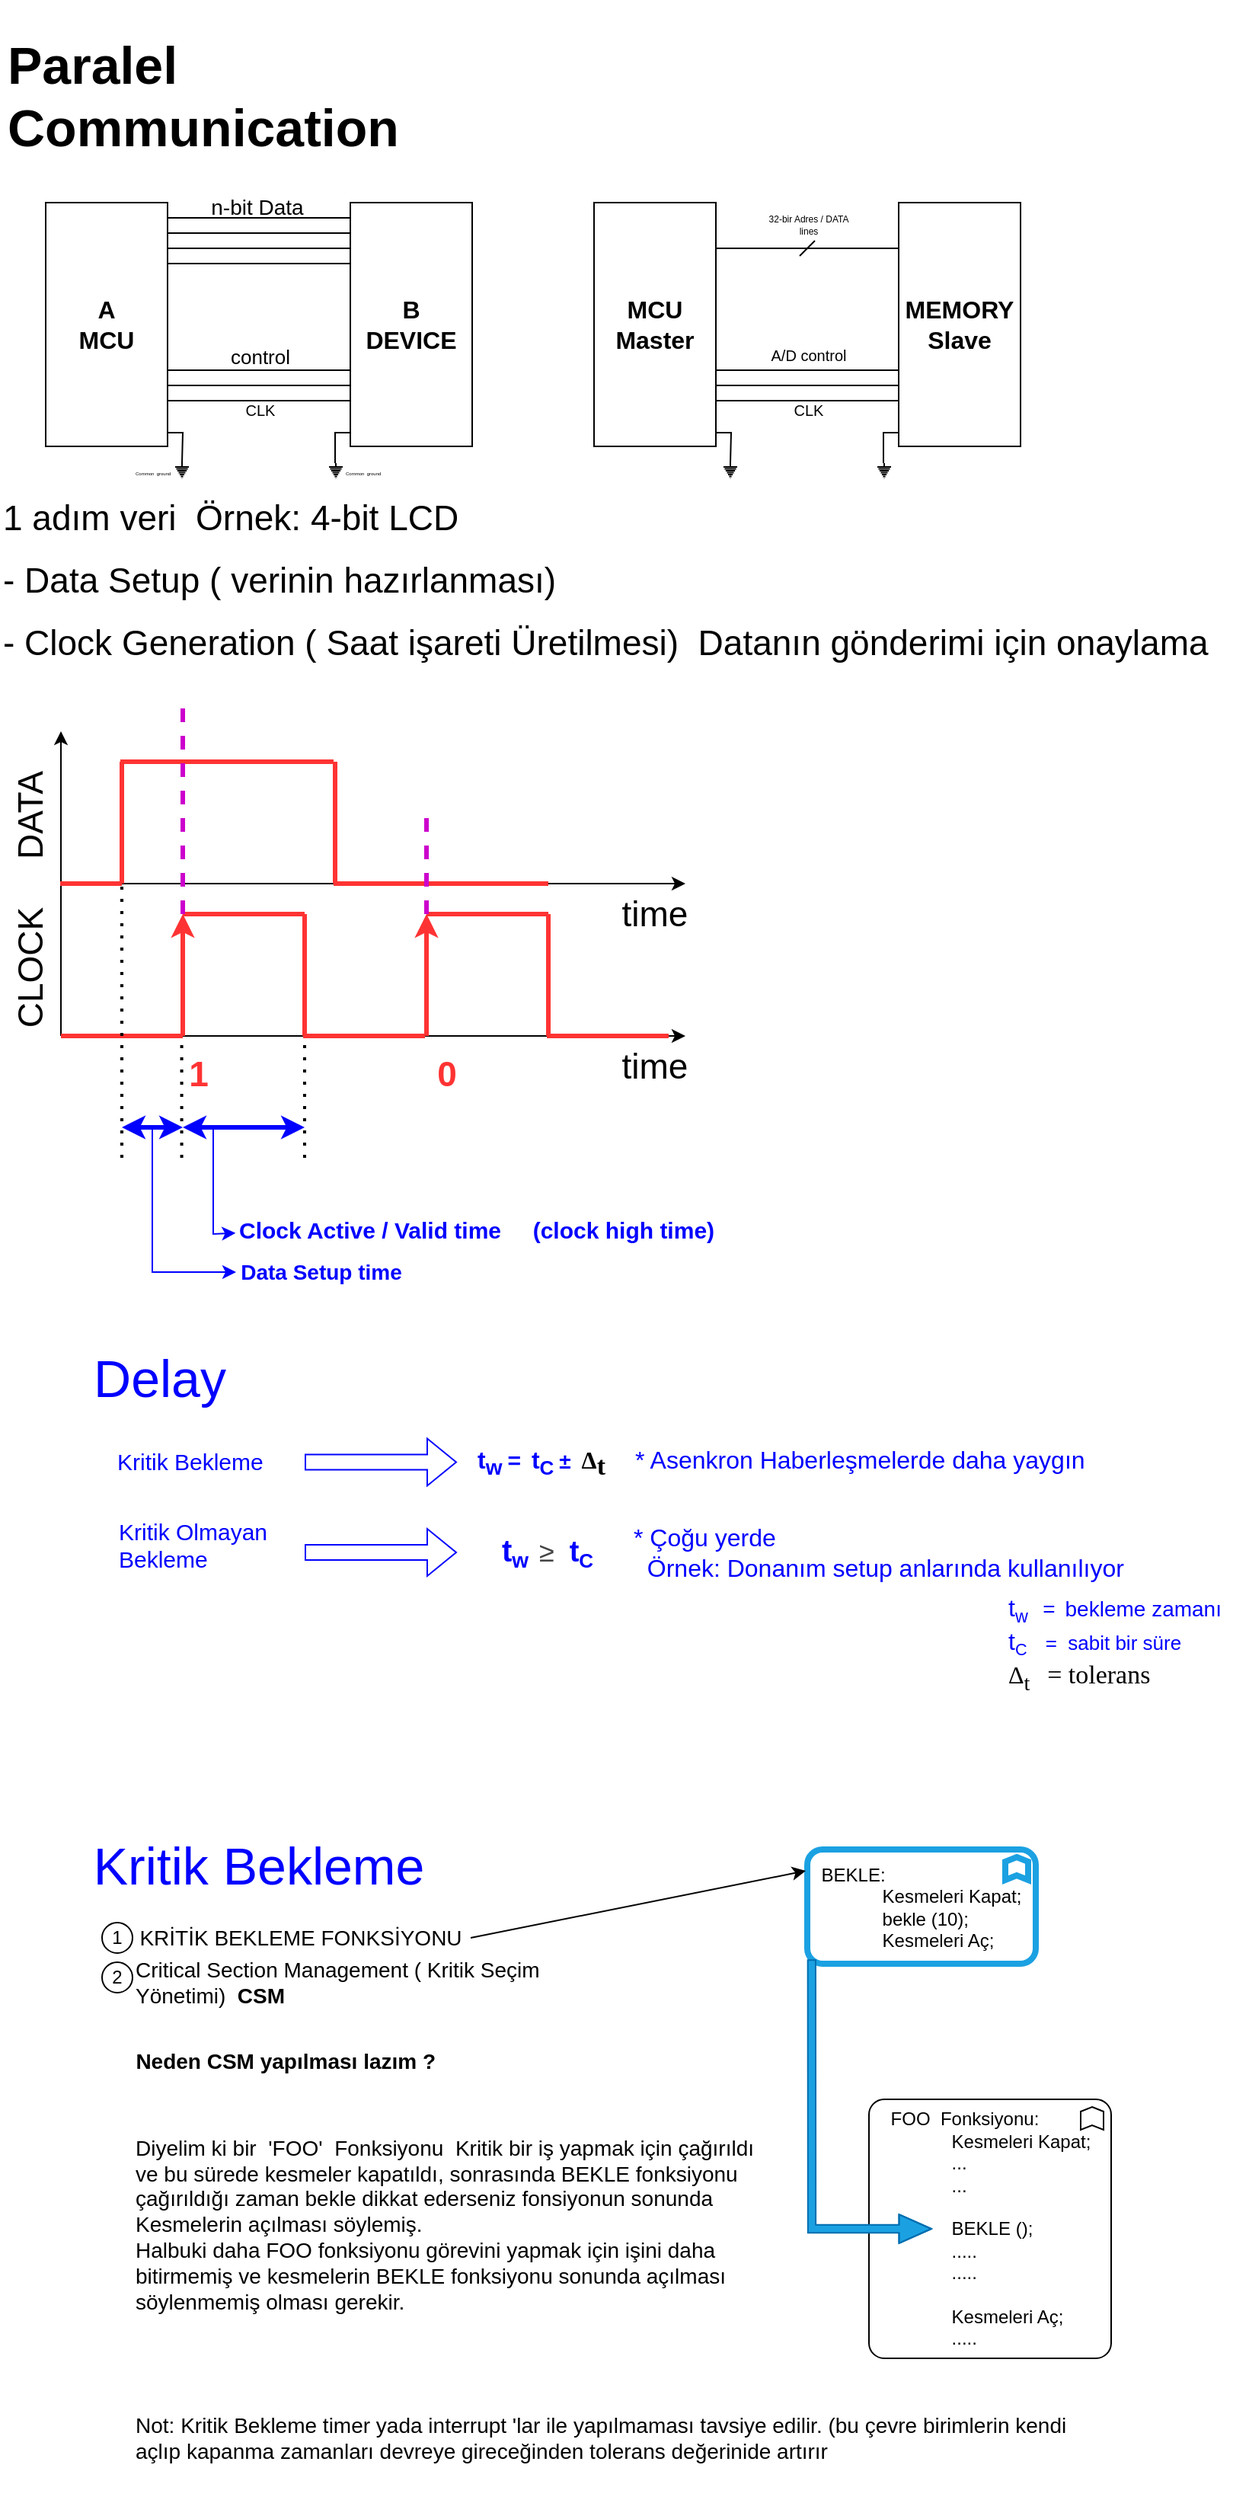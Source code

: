 <mxfile version="17.4.2" type="device"><diagram id="LT4EwdBIzgkGZYj-YRSn" name="Sayfa -1"><mxGraphModel dx="826" dy="1045" grid="1" gridSize="10" guides="1" tooltips="1" connect="1" arrows="1" fold="1" page="1" pageScale="1" pageWidth="827" pageHeight="1169" math="0" shadow="0"><root><mxCell id="0"/><mxCell id="1" parent="0"/><mxCell id="Ebd1u7NMnTkstaQlK5ul-2" value="&lt;b&gt;&lt;font style=&quot;font-size: 16px&quot;&gt;A&lt;br&gt;MCU&lt;br&gt;&lt;/font&gt;&lt;/b&gt;" style="rounded=0;whiteSpace=wrap;html=1;" parent="1" vertex="1"><mxGeometry x="30" y="133" width="80" height="160" as="geometry"/></mxCell><mxCell id="Ebd1u7NMnTkstaQlK5ul-3" value="&lt;b&gt;&lt;font style=&quot;font-size: 16px&quot;&gt;B&lt;br&gt;DEVICE&lt;br&gt;&lt;/font&gt;&lt;/b&gt;" style="rounded=0;whiteSpace=wrap;html=1;" parent="1" vertex="1"><mxGeometry x="230" y="133" width="80" height="160" as="geometry"/></mxCell><mxCell id="Ebd1u7NMnTkstaQlK5ul-6" value="" style="endArrow=none;html=1;rounded=0;fontSize=16;entryX=0;entryY=0.25;entryDx=0;entryDy=0;exitX=1;exitY=0.25;exitDx=0;exitDy=0;" parent="1" source="Ebd1u7NMnTkstaQlK5ul-2" target="Ebd1u7NMnTkstaQlK5ul-3" edge="1"><mxGeometry width="50" height="50" relative="1" as="geometry"><mxPoint x="110" y="173" as="sourcePoint"/><mxPoint x="170" y="173" as="targetPoint"/><Array as="points"><mxPoint x="140" y="173"/></Array></mxGeometry></mxCell><mxCell id="Ebd1u7NMnTkstaQlK5ul-7" value="" style="endArrow=none;html=1;rounded=0;fontSize=16;entryX=0;entryY=0.25;entryDx=0;entryDy=0;exitX=1;exitY=0.25;exitDx=0;exitDy=0;" parent="1" edge="1"><mxGeometry width="50" height="50" relative="1" as="geometry"><mxPoint x="110" y="163" as="sourcePoint"/><mxPoint x="230" y="163" as="targetPoint"/><Array as="points"><mxPoint x="140" y="163"/></Array></mxGeometry></mxCell><mxCell id="Ebd1u7NMnTkstaQlK5ul-8" value="" style="endArrow=none;html=1;rounded=0;fontSize=16;entryX=0;entryY=0.25;entryDx=0;entryDy=0;exitX=1;exitY=0.25;exitDx=0;exitDy=0;" parent="1" edge="1"><mxGeometry width="50" height="50" relative="1" as="geometry"><mxPoint x="110" y="153" as="sourcePoint"/><mxPoint x="230" y="153" as="targetPoint"/><Array as="points"><mxPoint x="140" y="153"/></Array></mxGeometry></mxCell><mxCell id="Ebd1u7NMnTkstaQlK5ul-9" value="" style="endArrow=none;html=1;rounded=0;fontSize=16;entryX=0;entryY=0.25;entryDx=0;entryDy=0;exitX=1;exitY=0.25;exitDx=0;exitDy=0;" parent="1" edge="1"><mxGeometry width="50" height="50" relative="1" as="geometry"><mxPoint x="110" y="253" as="sourcePoint"/><mxPoint x="230" y="253" as="targetPoint"/><Array as="points"><mxPoint x="140" y="253"/></Array></mxGeometry></mxCell><mxCell id="Ebd1u7NMnTkstaQlK5ul-10" value="" style="endArrow=none;html=1;rounded=0;fontSize=16;entryX=0;entryY=0.25;entryDx=0;entryDy=0;exitX=1;exitY=0.25;exitDx=0;exitDy=0;" parent="1" edge="1"><mxGeometry width="50" height="50" relative="1" as="geometry"><mxPoint x="110" y="263" as="sourcePoint"/><mxPoint x="230" y="263" as="targetPoint"/><Array as="points"><mxPoint x="140" y="263"/></Array></mxGeometry></mxCell><mxCell id="Ebd1u7NMnTkstaQlK5ul-11" value="" style="endArrow=none;html=1;rounded=0;fontSize=16;entryX=0;entryY=0.25;entryDx=0;entryDy=0;exitX=1;exitY=0.25;exitDx=0;exitDy=0;" parent="1" edge="1"><mxGeometry width="50" height="50" relative="1" as="geometry"><mxPoint x="110" y="243" as="sourcePoint"/><mxPoint x="230" y="243" as="targetPoint"/><Array as="points"><mxPoint x="140" y="243"/></Array></mxGeometry></mxCell><mxCell id="Ebd1u7NMnTkstaQlK5ul-12" value="" style="endArrow=none;html=1;rounded=0;fontSize=16;entryX=0;entryY=0.25;entryDx=0;entryDy=0;exitX=1;exitY=0.25;exitDx=0;exitDy=0;" parent="1" edge="1"><mxGeometry width="50" height="50" relative="1" as="geometry"><mxPoint x="110" y="143" as="sourcePoint"/><mxPoint x="230" y="143" as="targetPoint"/><Array as="points"><mxPoint x="140" y="143"/></Array></mxGeometry></mxCell><mxCell id="Ebd1u7NMnTkstaQlK5ul-13" value="&lt;font style=&quot;font-size: 14px&quot;&gt;n-bit Data&lt;/font&gt;" style="text;html=1;strokeColor=none;fillColor=none;align=center;verticalAlign=middle;whiteSpace=wrap;rounded=0;fontSize=16;" parent="1" vertex="1"><mxGeometry x="124" y="120" width="90" height="30" as="geometry"/></mxCell><mxCell id="Ebd1u7NMnTkstaQlK5ul-14" value="&lt;font style=&quot;font-size: 13px&quot;&gt;control&lt;/font&gt;" style="text;html=1;strokeColor=none;fillColor=none;align=center;verticalAlign=middle;whiteSpace=wrap;rounded=0;fontSize=16;" parent="1" vertex="1"><mxGeometry x="126" y="218" width="90" height="30" as="geometry"/></mxCell><mxCell id="Ebd1u7NMnTkstaQlK5ul-17" value="" style="pointerEvents=1;verticalLabelPosition=bottom;shadow=0;dashed=0;align=center;html=1;verticalAlign=top;shape=mxgraph.electrical.signal_sources.protective_earth;fontSize=14;" parent="1" vertex="1"><mxGeometry x="115" y="304" width="9" height="10" as="geometry"/></mxCell><mxCell id="Ebd1u7NMnTkstaQlK5ul-21" value="" style="endArrow=none;html=1;rounded=0;fontSize=14;exitX=0.5;exitY=0;exitDx=0;exitDy=0;exitPerimeter=0;" parent="1" source="Ebd1u7NMnTkstaQlK5ul-17" edge="1"><mxGeometry width="50" height="50" relative="1" as="geometry"><mxPoint x="120" y="304" as="sourcePoint"/><mxPoint x="110" y="284" as="targetPoint"/><Array as="points"><mxPoint x="120" y="304"/><mxPoint x="120" y="284"/></Array></mxGeometry></mxCell><mxCell id="Ebd1u7NMnTkstaQlK5ul-23" value="" style="endArrow=none;html=1;rounded=0;fontSize=14;entryX=0;entryY=0.944;entryDx=0;entryDy=0;entryPerimeter=0;" parent="1" target="Ebd1u7NMnTkstaQlK5ul-3" edge="1"><mxGeometry width="50" height="50" relative="1" as="geometry"><mxPoint x="220" y="304" as="sourcePoint"/><mxPoint x="230" y="214" as="targetPoint"/><Array as="points"><mxPoint x="220" y="304"/><mxPoint x="220" y="284"/></Array></mxGeometry></mxCell><mxCell id="Ebd1u7NMnTkstaQlK5ul-24" value="" style="pointerEvents=1;verticalLabelPosition=bottom;shadow=0;dashed=0;align=center;html=1;verticalAlign=top;shape=mxgraph.electrical.signal_sources.protective_earth;fontSize=14;" parent="1" vertex="1"><mxGeometry x="216" y="304" width="9" height="10" as="geometry"/></mxCell><mxCell id="Ebd1u7NMnTkstaQlK5ul-25" value="&lt;font style=&quot;font-size: 3px ; line-height: 1.2&quot;&gt;Common&amp;nbsp; ground&lt;/font&gt;" style="text;html=1;strokeColor=none;fillColor=none;align=left;verticalAlign=middle;whiteSpace=wrap;rounded=0;fontSize=14;" parent="1" vertex="1"><mxGeometry x="87" y="293" width="28" height="27.5" as="geometry"/></mxCell><mxCell id="Ebd1u7NMnTkstaQlK5ul-27" value="&lt;font style=&quot;font-size: 3px ; line-height: 1.2&quot;&gt;Common&amp;nbsp; ground&lt;/font&gt;" style="text;html=1;strokeColor=none;fillColor=none;align=left;verticalAlign=middle;whiteSpace=wrap;rounded=0;fontSize=14;" parent="1" vertex="1"><mxGeometry x="225" y="293" width="28" height="27.5" as="geometry"/></mxCell><mxCell id="Ebd1u7NMnTkstaQlK5ul-28" value="&lt;b&gt;&lt;font style=&quot;font-size: 16px&quot;&gt;MCU&lt;br&gt;Master&lt;br&gt;&lt;/font&gt;&lt;/b&gt;" style="rounded=0;whiteSpace=wrap;html=1;" parent="1" vertex="1"><mxGeometry x="390" y="133" width="80" height="160" as="geometry"/></mxCell><mxCell id="Ebd1u7NMnTkstaQlK5ul-29" value="&lt;b&gt;&lt;font style=&quot;font-size: 16px&quot;&gt;MEMORY&lt;br&gt;Slave&lt;br&gt;&lt;/font&gt;&lt;/b&gt;" style="rounded=0;whiteSpace=wrap;html=1;" parent="1" vertex="1"><mxGeometry x="590" y="133" width="80" height="160" as="geometry"/></mxCell><mxCell id="Ebd1u7NMnTkstaQlK5ul-31" value="" style="endArrow=none;html=1;rounded=0;fontSize=16;entryX=0;entryY=0.25;entryDx=0;entryDy=0;exitX=1;exitY=0.25;exitDx=0;exitDy=0;" parent="1" edge="1"><mxGeometry width="50" height="50" relative="1" as="geometry"><mxPoint x="470" y="163" as="sourcePoint"/><mxPoint x="590" y="163" as="targetPoint"/><Array as="points"><mxPoint x="500" y="163"/></Array></mxGeometry></mxCell><mxCell id="Ebd1u7NMnTkstaQlK5ul-33" value="" style="endArrow=none;html=1;rounded=0;fontSize=16;entryX=0;entryY=0.25;entryDx=0;entryDy=0;exitX=1;exitY=0.25;exitDx=0;exitDy=0;" parent="1" edge="1"><mxGeometry width="50" height="50" relative="1" as="geometry"><mxPoint x="470" y="253" as="sourcePoint"/><mxPoint x="590" y="253" as="targetPoint"/><Array as="points"><mxPoint x="500" y="253"/></Array></mxGeometry></mxCell><mxCell id="Ebd1u7NMnTkstaQlK5ul-34" value="" style="endArrow=none;html=1;rounded=0;fontSize=16;entryX=0;entryY=0.25;entryDx=0;entryDy=0;exitX=1;exitY=0.25;exitDx=0;exitDy=0;" parent="1" edge="1"><mxGeometry width="50" height="50" relative="1" as="geometry"><mxPoint x="470" y="263" as="sourcePoint"/><mxPoint x="590" y="263" as="targetPoint"/><Array as="points"><mxPoint x="500" y="263"/></Array></mxGeometry></mxCell><mxCell id="Ebd1u7NMnTkstaQlK5ul-35" value="" style="endArrow=none;html=1;rounded=0;fontSize=16;entryX=0;entryY=0.25;entryDx=0;entryDy=0;exitX=1;exitY=0.25;exitDx=0;exitDy=0;" parent="1" edge="1"><mxGeometry width="50" height="50" relative="1" as="geometry"><mxPoint x="470" y="243" as="sourcePoint"/><mxPoint x="590" y="243" as="targetPoint"/><Array as="points"><mxPoint x="500" y="243"/></Array></mxGeometry></mxCell><mxCell id="Ebd1u7NMnTkstaQlK5ul-37" value="&lt;font style=&quot;font-size: 10px;&quot;&gt;A/D control&lt;/font&gt;" style="text;html=1;strokeColor=none;fillColor=none;align=center;verticalAlign=middle;whiteSpace=wrap;rounded=0;fontSize=10;" parent="1" vertex="1"><mxGeometry x="486" y="218" width="90" height="30" as="geometry"/></mxCell><mxCell id="Ebd1u7NMnTkstaQlK5ul-38" value="" style="pointerEvents=1;verticalLabelPosition=bottom;shadow=0;dashed=0;align=center;html=1;verticalAlign=top;shape=mxgraph.electrical.signal_sources.protective_earth;fontSize=14;" parent="1" vertex="1"><mxGeometry x="475" y="304" width="9" height="10" as="geometry"/></mxCell><mxCell id="Ebd1u7NMnTkstaQlK5ul-39" value="" style="endArrow=none;html=1;rounded=0;fontSize=14;exitX=0.5;exitY=0;exitDx=0;exitDy=0;exitPerimeter=0;" parent="1" source="Ebd1u7NMnTkstaQlK5ul-38" edge="1"><mxGeometry width="50" height="50" relative="1" as="geometry"><mxPoint x="480" y="304" as="sourcePoint"/><mxPoint x="470" y="284" as="targetPoint"/><Array as="points"><mxPoint x="480" y="304"/><mxPoint x="480" y="284"/></Array></mxGeometry></mxCell><mxCell id="Ebd1u7NMnTkstaQlK5ul-40" value="" style="endArrow=none;html=1;rounded=0;fontSize=14;entryX=0;entryY=0.944;entryDx=0;entryDy=0;entryPerimeter=0;" parent="1" target="Ebd1u7NMnTkstaQlK5ul-29" edge="1"><mxGeometry width="50" height="50" relative="1" as="geometry"><mxPoint x="580" y="304" as="sourcePoint"/><mxPoint x="590" y="214" as="targetPoint"/><Array as="points"><mxPoint x="580" y="304"/><mxPoint x="580" y="284"/></Array></mxGeometry></mxCell><mxCell id="Ebd1u7NMnTkstaQlK5ul-41" value="" style="pointerEvents=1;verticalLabelPosition=bottom;shadow=0;dashed=0;align=center;html=1;verticalAlign=top;shape=mxgraph.electrical.signal_sources.protective_earth;fontSize=14;" parent="1" vertex="1"><mxGeometry x="576" y="304" width="9" height="10" as="geometry"/></mxCell><mxCell id="Ebd1u7NMnTkstaQlK5ul-44" value="" style="endArrow=none;html=1;rounded=0;fontSize=3;" parent="1" edge="1"><mxGeometry width="50" height="50" relative="1" as="geometry"><mxPoint x="525" y="168" as="sourcePoint"/><mxPoint x="535" y="158" as="targetPoint"/></mxGeometry></mxCell><mxCell id="Ebd1u7NMnTkstaQlK5ul-45" value="&lt;font style=&quot;font-size: 6px&quot;&gt;32-bir Adres / DATA lines&lt;/font&gt;" style="text;html=1;strokeColor=none;fillColor=none;align=center;verticalAlign=middle;whiteSpace=wrap;rounded=0;fontSize=3;" parent="1" vertex="1"><mxGeometry x="501" y="133" width="60" height="30" as="geometry"/></mxCell><mxCell id="Ebd1u7NMnTkstaQlK5ul-46" value="&lt;font style=&quot;font-size: 10px&quot;&gt;CLK&lt;/font&gt;" style="text;html=1;strokeColor=none;fillColor=none;align=center;verticalAlign=middle;whiteSpace=wrap;rounded=0;fontSize=10;" parent="1" vertex="1"><mxGeometry x="486" y="254" width="90" height="30" as="geometry"/></mxCell><mxCell id="Ebd1u7NMnTkstaQlK5ul-47" value="&lt;font style=&quot;font-size: 10px&quot;&gt;CLK&lt;/font&gt;" style="text;html=1;strokeColor=none;fillColor=none;align=center;verticalAlign=middle;whiteSpace=wrap;rounded=0;fontSize=10;" parent="1" vertex="1"><mxGeometry x="126" y="254" width="90" height="30" as="geometry"/></mxCell><mxCell id="Ebd1u7NMnTkstaQlK5ul-49" value="&lt;h1&gt;&lt;/h1&gt;&lt;span style=&quot;text-align: center&quot;&gt;&lt;b&gt;&lt;font style=&quot;font-size: 34px&quot;&gt;Paralel Communication&lt;/font&gt;&lt;/b&gt;&lt;/span&gt;&lt;p&gt;&lt;br&gt;&lt;/p&gt;" style="text;html=1;strokeColor=none;fillColor=none;spacing=5;spacingTop=-20;whiteSpace=wrap;overflow=hidden;rounded=0;fontSize=17;" parent="1" vertex="1"><mxGeometry y="10" width="320" height="110" as="geometry"/></mxCell><mxCell id="Ebd1u7NMnTkstaQlK5ul-50" value="&lt;font style=&quot;font-size: 23px&quot;&gt;&lt;font style=&quot;font-size: 23px&quot;&gt;1 adım veri&amp;nbsp; Örnek: 4-bit LCD&lt;br&gt;&lt;/font&gt;- Data Setup ( verinin hazırlanması)&lt;br&gt;- Clock Generation ( Saat işareti Üretilmesi)&amp;nbsp; Datanın gönderimi için onaylama&lt;br&gt;&lt;/font&gt;" style="text;html=1;strokeColor=none;fillColor=none;align=left;verticalAlign=middle;whiteSpace=wrap;rounded=0;fontSize=34;" parent="1" vertex="1"><mxGeometry y="282" width="810" height="190" as="geometry"/></mxCell><mxCell id="Ebd1u7NMnTkstaQlK5ul-51" value="" style="endArrow=classic;html=1;rounded=0;fontSize=23;" parent="1" edge="1"><mxGeometry width="50" height="50" relative="1" as="geometry"><mxPoint x="40" y="680" as="sourcePoint"/><mxPoint x="40" y="480" as="targetPoint"/><Array as="points"><mxPoint x="40" y="570"/></Array></mxGeometry></mxCell><mxCell id="Ebd1u7NMnTkstaQlK5ul-52" value="" style="endArrow=classic;html=1;rounded=0;fontSize=23;" parent="1" edge="1"><mxGeometry width="50" height="50" relative="1" as="geometry"><mxPoint x="40" y="680" as="sourcePoint"/><mxPoint x="450" y="680" as="targetPoint"/><Array as="points"/></mxGeometry></mxCell><mxCell id="Ebd1u7NMnTkstaQlK5ul-53" value="" style="endArrow=classic;html=1;rounded=0;fontSize=23;" parent="1" edge="1"><mxGeometry width="50" height="50" relative="1" as="geometry"><mxPoint x="40" y="580" as="sourcePoint"/><mxPoint x="450" y="580" as="targetPoint"/><Array as="points"/></mxGeometry></mxCell><mxCell id="Ebd1u7NMnTkstaQlK5ul-54" value="" style="endArrow=none;html=1;rounded=0;fontSize=23;strokeWidth=3;strokeColor=#FF3333;" parent="1" edge="1"><mxGeometry width="50" height="50" relative="1" as="geometry"><mxPoint x="40" y="680" as="sourcePoint"/><mxPoint x="120" y="680" as="targetPoint"/></mxGeometry></mxCell><mxCell id="Ebd1u7NMnTkstaQlK5ul-55" value="" style="endArrow=none;html=1;rounded=0;fontSize=23;strokeWidth=3;strokeColor=#FF3333;" parent="1" edge="1"><mxGeometry width="50" height="50" relative="1" as="geometry"><mxPoint x="120" y="600" as="sourcePoint"/><mxPoint x="200.0" y="600" as="targetPoint"/></mxGeometry></mxCell><mxCell id="Ebd1u7NMnTkstaQlK5ul-57" value="" style="endArrow=classic;html=1;rounded=0;fontSize=23;strokeColor=#FF3333;strokeWidth=3;" parent="1" edge="1"><mxGeometry width="50" height="50" relative="1" as="geometry"><mxPoint x="120" y="680" as="sourcePoint"/><mxPoint x="120" y="600" as="targetPoint"/></mxGeometry></mxCell><mxCell id="Ebd1u7NMnTkstaQlK5ul-59" value="" style="endArrow=none;html=1;rounded=0;fontSize=23;strokeColor=#FF3333;strokeWidth=3;" parent="1" edge="1"><mxGeometry width="50" height="50" relative="1" as="geometry"><mxPoint x="200" y="680" as="sourcePoint"/><mxPoint x="200" y="600" as="targetPoint"/></mxGeometry></mxCell><mxCell id="Ebd1u7NMnTkstaQlK5ul-60" value="" style="endArrow=none;html=1;rounded=0;fontSize=23;strokeWidth=3;strokeColor=#FF3333;" parent="1" edge="1"><mxGeometry width="50" height="50" relative="1" as="geometry"><mxPoint x="39.5" y="580" as="sourcePoint"/><mxPoint x="80" y="580" as="targetPoint"/></mxGeometry></mxCell><mxCell id="Ebd1u7NMnTkstaQlK5ul-61" value="" style="endArrow=none;html=1;rounded=0;fontSize=23;strokeWidth=3;strokeColor=#FF3333;" parent="1" edge="1"><mxGeometry width="50" height="50" relative="1" as="geometry"><mxPoint x="219" y="500" as="sourcePoint"/><mxPoint x="79" y="500" as="targetPoint"/></mxGeometry></mxCell><mxCell id="Ebd1u7NMnTkstaQlK5ul-63" value="" style="endArrow=none;html=1;rounded=0;fontSize=23;strokeColor=#FF3333;strokeWidth=3;" parent="1" edge="1"><mxGeometry width="50" height="50" relative="1" as="geometry"><mxPoint x="80" y="580" as="sourcePoint"/><mxPoint x="80" y="500" as="targetPoint"/></mxGeometry></mxCell><mxCell id="Ebd1u7NMnTkstaQlK5ul-64" value="" style="endArrow=none;html=1;rounded=0;fontSize=23;strokeColor=#FF3333;strokeWidth=3;" parent="1" edge="1"><mxGeometry width="50" height="50" relative="1" as="geometry"><mxPoint x="220" y="580" as="sourcePoint"/><mxPoint x="220" y="500" as="targetPoint"/><Array as="points"><mxPoint x="220" y="550"/></Array></mxGeometry></mxCell><mxCell id="Ebd1u7NMnTkstaQlK5ul-65" value="" style="endArrow=none;html=1;rounded=0;fontSize=23;strokeWidth=3;strokeColor=#FF3333;" parent="1" edge="1"><mxGeometry width="50" height="50" relative="1" as="geometry"><mxPoint x="199" y="680" as="sourcePoint"/><mxPoint x="279" y="680" as="targetPoint"/></mxGeometry></mxCell><mxCell id="Ebd1u7NMnTkstaQlK5ul-66" value="" style="endArrow=none;html=1;rounded=0;fontSize=23;strokeWidth=3;strokeColor=#FF3333;" parent="1" edge="1"><mxGeometry width="50" height="50" relative="1" as="geometry"><mxPoint x="219" y="580" as="sourcePoint"/><mxPoint x="360" y="580" as="targetPoint"/></mxGeometry></mxCell><mxCell id="Ebd1u7NMnTkstaQlK5ul-67" value="" style="endArrow=none;dashed=1;html=1;rounded=0;fontSize=23;strokeColor=#CC00CC;strokeWidth=3;fillColor=#d5e8d4;" parent="1" edge="1"><mxGeometry width="50" height="50" relative="1" as="geometry"><mxPoint x="120" y="600" as="sourcePoint"/><mxPoint x="120" y="460" as="targetPoint"/></mxGeometry></mxCell><mxCell id="Ebd1u7NMnTkstaQlK5ul-68" value="DATA" style="text;html=1;strokeColor=none;fillColor=none;align=center;verticalAlign=middle;whiteSpace=wrap;rounded=0;fontSize=23;rotation=-90;" parent="1" vertex="1"><mxGeometry x="-10" y="520" width="60" height="30" as="geometry"/></mxCell><mxCell id="Ebd1u7NMnTkstaQlK5ul-69" value="CLOCK" style="text;html=1;strokeColor=none;fillColor=none;align=center;verticalAlign=middle;whiteSpace=wrap;rounded=0;fontSize=23;rotation=-90;" parent="1" vertex="1"><mxGeometry x="-10" y="620" width="60" height="30" as="geometry"/></mxCell><mxCell id="Ebd1u7NMnTkstaQlK5ul-71" value="time" style="text;html=1;strokeColor=none;fillColor=none;align=center;verticalAlign=middle;whiteSpace=wrap;rounded=0;fontSize=23;rotation=0;" parent="1" vertex="1"><mxGeometry x="400" y="690" width="60" height="20" as="geometry"/></mxCell><mxCell id="Ebd1u7NMnTkstaQlK5ul-72" value="time" style="text;html=1;strokeColor=none;fillColor=none;align=center;verticalAlign=middle;whiteSpace=wrap;rounded=0;fontSize=23;rotation=0;" parent="1" vertex="1"><mxGeometry x="400" y="585" width="60" height="30" as="geometry"/></mxCell><mxCell id="Ebd1u7NMnTkstaQlK5ul-74" value="" style="endArrow=none;html=1;rounded=0;fontSize=23;strokeWidth=3;strokeColor=#FF3333;" parent="1" edge="1"><mxGeometry width="50" height="50" relative="1" as="geometry"><mxPoint x="280" y="600" as="sourcePoint"/><mxPoint x="360.0" y="600" as="targetPoint"/></mxGeometry></mxCell><mxCell id="Ebd1u7NMnTkstaQlK5ul-75" value="" style="endArrow=classic;html=1;rounded=0;fontSize=23;strokeColor=#FF3333;strokeWidth=3;" parent="1" edge="1"><mxGeometry width="50" height="50" relative="1" as="geometry"><mxPoint x="280" y="680" as="sourcePoint"/><mxPoint x="280" y="600" as="targetPoint"/></mxGeometry></mxCell><mxCell id="Ebd1u7NMnTkstaQlK5ul-76" value="" style="endArrow=none;html=1;rounded=0;fontSize=23;strokeColor=#FF3333;strokeWidth=3;" parent="1" edge="1"><mxGeometry width="50" height="50" relative="1" as="geometry"><mxPoint x="360" y="680" as="sourcePoint"/><mxPoint x="360" y="600" as="targetPoint"/></mxGeometry></mxCell><mxCell id="Ebd1u7NMnTkstaQlK5ul-77" value="" style="endArrow=none;html=1;rounded=0;fontSize=23;strokeWidth=3;strokeColor=#FF3333;" parent="1" edge="1"><mxGeometry width="50" height="50" relative="1" as="geometry"><mxPoint x="359" y="680" as="sourcePoint"/><mxPoint x="439" y="680" as="targetPoint"/></mxGeometry></mxCell><mxCell id="Ebd1u7NMnTkstaQlK5ul-78" value="" style="endArrow=none;dashed=1;html=1;rounded=0;fontSize=23;strokeColor=#CC00CC;strokeWidth=3;fillColor=#d5e8d4;" parent="1" edge="1"><mxGeometry width="50" height="50" relative="1" as="geometry"><mxPoint x="280" y="600" as="sourcePoint"/><mxPoint x="280" y="530" as="targetPoint"/><Array as="points"><mxPoint x="280" y="570"/></Array></mxGeometry></mxCell><mxCell id="Ebd1u7NMnTkstaQlK5ul-79" value="1" style="text;html=1;strokeColor=none;fillColor=none;align=center;verticalAlign=middle;whiteSpace=wrap;rounded=0;fontSize=23;fontColor=#FF3333;fontStyle=1" parent="1" vertex="1"><mxGeometry x="113" y="690" width="35" height="30" as="geometry"/></mxCell><mxCell id="Ebd1u7NMnTkstaQlK5ul-81" value="0" style="text;html=1;strokeColor=none;fillColor=none;align=center;verticalAlign=middle;whiteSpace=wrap;rounded=0;fontSize=23;fontColor=#FF3333;fontStyle=1" parent="1" vertex="1"><mxGeometry x="276" y="690" width="35" height="30" as="geometry"/></mxCell><mxCell id="Ebd1u7NMnTkstaQlK5ul-82" value="" style="endArrow=classic;startArrow=classic;html=1;rounded=0;fontSize=23;fontColor=#0000FF;strokeColor=#0000FF;strokeWidth=3;" parent="1" edge="1"><mxGeometry width="50" height="50" relative="1" as="geometry"><mxPoint x="120" y="740" as="sourcePoint"/><mxPoint x="200" y="740" as="targetPoint"/></mxGeometry></mxCell><mxCell id="Ebd1u7NMnTkstaQlK5ul-84" value="&lt;font style=&quot;font-size: 15px&quot;&gt;Clock Active / Valid time&amp;nbsp; &amp;nbsp; &amp;nbsp;(clock high time)&lt;/font&gt;" style="text;html=1;strokeColor=none;fillColor=none;align=left;verticalAlign=middle;whiteSpace=wrap;rounded=0;fontSize=23;fontColor=#0000FF;fontStyle=1" parent="1" vertex="1"><mxGeometry x="155" y="790" width="320" height="30" as="geometry"/></mxCell><mxCell id="Ebd1u7NMnTkstaQlK5ul-85" value="" style="endArrow=none;dashed=1;html=1;dashPattern=1 3;strokeWidth=2;rounded=0;fontSize=23;fontColor=#0000FF;" parent="1" edge="1"><mxGeometry width="50" height="50" relative="1" as="geometry"><mxPoint x="119.29" y="760" as="sourcePoint"/><mxPoint x="119.29" y="680" as="targetPoint"/></mxGeometry></mxCell><mxCell id="Ebd1u7NMnTkstaQlK5ul-86" value="" style="endArrow=none;dashed=1;html=1;dashPattern=1 3;strokeWidth=2;rounded=0;fontSize=23;fontColor=#0000FF;" parent="1" edge="1"><mxGeometry width="50" height="50" relative="1" as="geometry"><mxPoint x="200.0" y="760" as="sourcePoint"/><mxPoint x="200.0" y="680" as="targetPoint"/></mxGeometry></mxCell><mxCell id="Ebd1u7NMnTkstaQlK5ul-87" value="" style="endArrow=none;dashed=1;html=1;dashPattern=1 3;strokeWidth=2;rounded=0;fontSize=23;fontColor=#0000FF;" parent="1" edge="1"><mxGeometry width="50" height="50" relative="1" as="geometry"><mxPoint x="80.0" y="760" as="sourcePoint"/><mxPoint x="80" y="580" as="targetPoint"/></mxGeometry></mxCell><mxCell id="Ebd1u7NMnTkstaQlK5ul-88" value="" style="endArrow=classic;startArrow=classic;html=1;rounded=0;fontSize=23;fontColor=#0000FF;strokeColor=#0000FF;strokeWidth=3;" parent="1" edge="1"><mxGeometry width="50" height="50" relative="1" as="geometry"><mxPoint x="80" y="740" as="sourcePoint"/><mxPoint x="120" y="740" as="targetPoint"/><Array as="points"><mxPoint x="100" y="740"/></Array></mxGeometry></mxCell><mxCell id="Ebd1u7NMnTkstaQlK5ul-95" value="" style="endArrow=classic;html=1;rounded=0;fontSize=10;fontColor=#0000FF;strokeColor=#0000FF;strokeWidth=1;entryX=0;entryY=0.5;entryDx=0;entryDy=0;" parent="1" target="Ebd1u7NMnTkstaQlK5ul-96" edge="1"><mxGeometry width="50" height="50" relative="1" as="geometry"><mxPoint x="100" y="740" as="sourcePoint"/><mxPoint x="100" y="830" as="targetPoint"/><Array as="points"><mxPoint x="100" y="835"/><mxPoint x="150" y="835"/></Array></mxGeometry></mxCell><mxCell id="Ebd1u7NMnTkstaQlK5ul-96" value="&lt;span style=&quot;background-color: rgb(255, 255, 255); font-size: 14px;&quot;&gt;&lt;b style=&quot;font-size: 14px;&quot;&gt;Data Setup time&lt;/b&gt;&lt;/span&gt;" style="text;html=1;strokeColor=none;fillColor=none;align=center;verticalAlign=middle;whiteSpace=wrap;rounded=0;fontSize=14;fontColor=#0000FF;" parent="1" vertex="1"><mxGeometry x="155" y="820" width="112" height="30" as="geometry"/></mxCell><mxCell id="Ebd1u7NMnTkstaQlK5ul-98" value="" style="endArrow=classic;html=1;rounded=0;fontSize=10;fontColor=#0000FF;strokeColor=#0000FF;strokeWidth=1;entryX=-0.001;entryY=0.647;entryDx=0;entryDy=0;entryPerimeter=0;" parent="1" target="Ebd1u7NMnTkstaQlK5ul-84" edge="1"><mxGeometry width="50" height="50" relative="1" as="geometry"><mxPoint x="140" y="740" as="sourcePoint"/><mxPoint x="150" y="810" as="targetPoint"/><Array as="points"><mxPoint x="140" y="810"/></Array></mxGeometry></mxCell><mxCell id="Ebd1u7NMnTkstaQlK5ul-102" value="&lt;font style=&quot;font-size: 34px&quot;&gt;Delay&lt;/font&gt;" style="text;html=1;strokeColor=none;fillColor=none;align=center;verticalAlign=middle;whiteSpace=wrap;rounded=0;fontSize=14;fontColor=#0000FF;" parent="1" vertex="1"><mxGeometry x="30" y="890" width="150" height="30" as="geometry"/></mxCell><mxCell id="Ebd1u7NMnTkstaQlK5ul-107" value="Kritik Bekleme" style="text;html=1;strokeColor=none;fillColor=none;align=left;verticalAlign=middle;whiteSpace=wrap;rounded=0;fontSize=15;fontColor=#0000FF;" parent="1" vertex="1"><mxGeometry x="75" y="944" width="104.5" height="30" as="geometry"/></mxCell><mxCell id="Ebd1u7NMnTkstaQlK5ul-108" value="" style="shape=flexArrow;endArrow=classic;html=1;rounded=0;fontSize=15;fontColor=#0000FF;strokeColor=#0000FF;strokeWidth=1;" parent="1" edge="1"><mxGeometry width="50" height="50" relative="1" as="geometry"><mxPoint x="200" y="959.75" as="sourcePoint"/><mxPoint x="300" y="959.75" as="targetPoint"/></mxGeometry></mxCell><mxCell id="Ebd1u7NMnTkstaQlK5ul-110" value="Kritik Olmayan Bekleme" style="text;html=1;strokeColor=none;fillColor=none;align=left;verticalAlign=middle;whiteSpace=wrap;rounded=0;fontSize=15;fontColor=#0000FF;" parent="1" vertex="1"><mxGeometry x="75.5" y="999" width="104.5" height="30" as="geometry"/></mxCell><mxCell id="Ebd1u7NMnTkstaQlK5ul-111" value="" style="shape=flexArrow;endArrow=classic;html=1;rounded=0;fontSize=15;fontColor=#0000FF;strokeColor=#0000FF;strokeWidth=1;" parent="1" edge="1"><mxGeometry width="50" height="50" relative="1" as="geometry"><mxPoint x="200" y="1019" as="sourcePoint"/><mxPoint x="300" y="1019" as="targetPoint"/></mxGeometry></mxCell><mxCell id="Ebd1u7NMnTkstaQlK5ul-112" value="&lt;b&gt;&lt;font style=&quot;font-size: 16px&quot;&gt;t&lt;/font&gt;&lt;sub&gt;&lt;font style=&quot;font-size: 14px&quot;&gt;w&lt;/font&gt; &lt;/sub&gt;=&lt;sub&gt;&amp;nbsp;&amp;nbsp;&lt;/sub&gt;&lt;font style=&quot;font-size: 16px&quot;&gt;t&lt;/font&gt;&lt;sub&gt;&lt;font style=&quot;font-size: 13px&quot;&gt;C&lt;/font&gt; &lt;/sub&gt;&lt;font style=&quot;font-size: 14px&quot;&gt;±&lt;/font&gt;&lt;span style=&quot;font-size: 12.5px&quot;&gt;&amp;nbsp;&amp;nbsp;&lt;/span&gt;&lt;span style=&quot;color: rgb(0 , 0 , 0) ; font-family: &amp;#34;times new roman&amp;#34;&quot;&gt;&lt;font style=&quot;font-size: 16px&quot;&gt;Δ&lt;/font&gt;&lt;sub&gt;&lt;font style=&quot;font-size: 17px&quot;&gt;t&lt;/font&gt;&lt;/sub&gt;&lt;/span&gt;&lt;/b&gt;&lt;span style=&quot;font-size: 12.5px&quot;&gt;&lt;br&gt;&lt;/span&gt;" style="text;html=1;strokeColor=none;fillColor=none;align=center;verticalAlign=middle;whiteSpace=wrap;rounded=0;fontSize=15;fontColor=#0000FF;" parent="1" vertex="1"><mxGeometry x="276" y="946" width="159" height="30" as="geometry"/></mxCell><mxCell id="Ebd1u7NMnTkstaQlK5ul-113" value="* Asenkron Haberleşmelerde daha yaygın" style="text;html=1;strokeColor=none;fillColor=none;align=left;verticalAlign=middle;whiteSpace=wrap;rounded=0;fontSize=16;fontColor=#0000FF;" parent="1" vertex="1"><mxGeometry x="415" y="933" width="300" height="50" as="geometry"/></mxCell><mxCell id="Ebd1u7NMnTkstaQlK5ul-114" value="&lt;b&gt;&lt;font style=&quot;font-size: 20px&quot;&gt;t&lt;/font&gt;&lt;sub&gt;&lt;font style=&quot;font-size: 14px&quot;&gt;w&lt;/font&gt;&amp;nbsp;&amp;nbsp;&lt;/sub&gt;&lt;/b&gt;&lt;span style=&quot;background-color: rgb(255 , 255 , 255) ; color: rgb(68 , 68 , 68) ; font-family: &amp;#34;pt sans&amp;#34; , sans-serif ; font-size: 18px&quot;&gt;≥&amp;nbsp;&amp;nbsp;&lt;/span&gt;&lt;b&gt;&lt;font style=&quot;font-size: 19px&quot;&gt;t&lt;/font&gt;&lt;sub&gt;&lt;font style=&quot;font-size: 13px&quot;&gt;C&lt;/font&gt;&lt;/sub&gt;&lt;/b&gt;&lt;span style=&quot;font-size: 12.5px&quot;&gt;&lt;br&gt;&lt;/span&gt;" style="text;html=1;strokeColor=none;fillColor=none;align=center;verticalAlign=middle;whiteSpace=wrap;rounded=0;fontSize=15;fontColor=#0000FF;" parent="1" vertex="1"><mxGeometry x="280" y="1004" width="159" height="30" as="geometry"/></mxCell><mxCell id="Ebd1u7NMnTkstaQlK5ul-115" value="&lt;font style=&quot;font-size: 16px&quot;&gt;t&lt;/font&gt;&lt;font style=&quot;font-size: 14px&quot;&gt;&lt;sub&gt;w&amp;nbsp; &amp;nbsp;&lt;/sub&gt;=&lt;sub&gt;&amp;nbsp; &lt;/sub&gt;bekleme zamanı&lt;br&gt;&lt;/font&gt;&lt;font style=&quot;font-size: 16px&quot;&gt;t&lt;/font&gt;&lt;font&gt;&lt;span style=&quot;font-size: 13px&quot;&gt;&lt;sub&gt;C&amp;nbsp; &amp;nbsp;&amp;nbsp;&lt;/sub&gt;=&amp;nbsp; sabit bir süre&amp;nbsp;&lt;/span&gt;&lt;br&gt;&lt;/font&gt;&lt;span style=&quot;color: rgb(0 , 0 , 0) ; font-family: &amp;#34;times new roman&amp;#34;&quot;&gt;&lt;font style=&quot;font-size: 16px&quot;&gt;Δ&lt;/font&gt;&lt;font style=&quot;font-size: 17px&quot;&gt;&lt;sub&gt;t&amp;nbsp; &lt;/sub&gt;&amp;nbsp;= tolerans&lt;/font&gt;&lt;/span&gt;&lt;span style=&quot;font-size: 12.5px&quot;&gt;&lt;br&gt;&lt;/span&gt;" style="text;html=1;strokeColor=none;fillColor=none;align=left;verticalAlign=middle;whiteSpace=wrap;rounded=0;fontSize=15;fontColor=#0000FF;" parent="1" vertex="1"><mxGeometry x="660" y="1044" width="159" height="70" as="geometry"/></mxCell><mxCell id="Ebd1u7NMnTkstaQlK5ul-116" value="* Çoğu yerde&amp;nbsp; &lt;br&gt;&amp;nbsp; Örnek: Donanım setup anlarında kullanılıyor" style="text;html=1;strokeColor=none;fillColor=none;align=left;verticalAlign=middle;whiteSpace=wrap;rounded=0;fontSize=16;fontColor=#0000FF;" parent="1" vertex="1"><mxGeometry x="414" y="994" width="326" height="50" as="geometry"/></mxCell><mxCell id="Ebd1u7NMnTkstaQlK5ul-117" value="&lt;font style=&quot;font-size: 34px&quot;&gt;Kritik Bekleme&lt;/font&gt;" style="text;html=1;strokeColor=none;fillColor=none;align=center;verticalAlign=middle;whiteSpace=wrap;rounded=0;fontSize=14;fontColor=#0000FF;" parent="1" vertex="1"><mxGeometry x="50" y="1210" width="240" height="30" as="geometry"/></mxCell><mxCell id="mfo6P2LcurHxtepEfebN-1" value="KRİTİK BEKLEME FONKSİYONU" style="text;html=1;strokeColor=none;fillColor=none;align=center;verticalAlign=middle;whiteSpace=wrap;rounded=0;fontSize=14;" parent="1" vertex="1"><mxGeometry x="84.5" y="1257" width="224.5" height="30" as="geometry"/></mxCell><mxCell id="mfo6P2LcurHxtepEfebN-2" value="1" style="ellipse;whiteSpace=wrap;html=1;aspect=fixed;" parent="1" vertex="1"><mxGeometry x="67" y="1262" width="20" height="20" as="geometry"/></mxCell><mxCell id="mfo6P2LcurHxtepEfebN-3" value="2" style="ellipse;whiteSpace=wrap;html=1;aspect=fixed;" parent="1" vertex="1"><mxGeometry x="67" y="1288" width="20" height="20" as="geometry"/></mxCell><mxCell id="mfo6P2LcurHxtepEfebN-4" value="Critical Section Management ( Kritik Seçim Yönetimi)&amp;nbsp; &lt;b style=&quot;font-size: 14px;&quot;&gt;CSM&lt;/b&gt;" style="text;html=1;strokeColor=none;fillColor=none;align=left;verticalAlign=middle;whiteSpace=wrap;rounded=0;fontSize=14;" parent="1" vertex="1"><mxGeometry x="86.5" y="1286" width="324.5" height="30" as="geometry"/></mxCell><mxCell id="mfo6P2LcurHxtepEfebN-6" value="&lt;div style=&quot;text-align: left&quot;&gt;BEKLE:&amp;nbsp;&lt;/div&gt;&lt;blockquote style=&quot;margin: 0px 0px 0px 40px ; border: none ; padding: 0px&quot;&gt;&lt;div style=&quot;text-align: justify&quot;&gt;Kesmeleri Kapat;&lt;/div&gt;&lt;div style=&quot;text-align: justify&quot;&gt;bekle (10);&lt;/div&gt;&lt;div style=&quot;text-align: justify&quot;&gt;Kesmeleri Aç;&lt;/div&gt;&lt;/blockquote&gt;" style="html=1;outlineConnect=0;whiteSpace=wrap;shape=mxgraph.archimate3.application;appType=func;archiType=rounded;strokeWidth=4;strokeColor=#1BA1E2;fillColor=default;" parent="1" vertex="1"><mxGeometry x="530" y="1214" width="150" height="75" as="geometry"/></mxCell><mxCell id="mfo6P2LcurHxtepEfebN-7" value="" style="endArrow=classic;html=1;rounded=0;exitX=1;exitY=0.5;exitDx=0;exitDy=0;" parent="1" source="mfo6P2LcurHxtepEfebN-1" edge="1"><mxGeometry width="50" height="50" relative="1" as="geometry"><mxPoint x="428" y="1266.5" as="sourcePoint"/><mxPoint x="529" y="1228" as="targetPoint"/></mxGeometry></mxCell><mxCell id="mfo6P2LcurHxtepEfebN-9" value="&lt;font style=&quot;font-size: 14px;&quot;&gt;&lt;b style=&quot;font-size: 14px;&quot;&gt;Neden CSM yapılması lazım ?&amp;nbsp;&amp;nbsp;&lt;/b&gt;&lt;/font&gt;" style="text;html=1;strokeColor=none;fillColor=none;align=center;verticalAlign=middle;whiteSpace=wrap;rounded=0;fontSize=14;" parent="1" vertex="1"><mxGeometry x="73" y="1338" width="237" height="30" as="geometry"/></mxCell><mxCell id="mfo6P2LcurHxtepEfebN-11" value="&lt;font style=&quot;font-size: 14px;&quot;&gt;Diyelim ki bir&amp;nbsp; 'FOO'&amp;nbsp; Fonksiyonu&amp;nbsp; Kritik bir iş yapmak için çağırıldı ve bu sürede kesmeler kapatıldı, sonrasında BEKLE fonksiyonu çağırıldığı zaman bekle dikkat ederseniz fonsiyonun sonunda Kesmelerin açılması söylemiş. &lt;br style=&quot;font-size: 14px;&quot;&gt;Halbuki daha FOO fonksiyonu görevini yapmak için işini daha bitirmemiş ve kesmelerin BEKLE fonksiyonu sonunda açılması söylenmemiş olması gerekir.&lt;/font&gt;" style="text;html=1;strokeColor=none;fillColor=none;align=left;verticalAlign=middle;whiteSpace=wrap;rounded=0;fontSize=14;" parent="1" vertex="1"><mxGeometry x="87" y="1360" width="413" height="200" as="geometry"/></mxCell><mxCell id="mfo6P2LcurHxtepEfebN-12" value="&lt;div style=&quot;text-align: left&quot;&gt;FOO&amp;nbsp; Fonksiyonu:&amp;nbsp;&lt;/div&gt;&lt;blockquote style=&quot;margin: 0px 0px 0px 40px ; border: none ; padding: 0px&quot;&gt;&lt;div style=&quot;text-align: justify&quot;&gt;Kesmeleri Kapat;&lt;/div&gt;&lt;div style=&quot;text-align: justify&quot;&gt;...&lt;/div&gt;&lt;div style=&quot;text-align: justify&quot;&gt;...&lt;/div&gt;&lt;div style=&quot;text-align: justify&quot;&gt;&lt;br&gt;&lt;/div&gt;&lt;div style=&quot;text-align: justify&quot;&gt;BEKLE ();&lt;/div&gt;&lt;div style=&quot;text-align: justify&quot;&gt;.....&lt;/div&gt;&lt;div style=&quot;text-align: justify&quot;&gt;.....&lt;/div&gt;&lt;div style=&quot;text-align: justify&quot;&gt;&lt;br&gt;&lt;/div&gt;&lt;div style=&quot;text-align: justify&quot;&gt;Kesmeleri Aç;&lt;/div&gt;&lt;div style=&quot;text-align: justify&quot;&gt;.....&lt;/div&gt;&lt;/blockquote&gt;" style="html=1;outlineConnect=0;whiteSpace=wrap;fillColor=#FFFFFF;shape=mxgraph.archimate3.application;appType=func;archiType=rounded;" parent="1" vertex="1"><mxGeometry x="570.5" y="1378" width="159" height="170" as="geometry"/></mxCell><mxCell id="mfo6P2LcurHxtepEfebN-14" value="" style="shape=flexArrow;endArrow=classic;html=1;rounded=0;fontSize=15;width=5.128;endSize=6.754;endWidth=12.755;fillColor=#1ba1e2;strokeColor=#006EAF;exitX=0;exitY=1;exitDx=2.9;exitDy=-2.9;exitPerimeter=0;" parent="1" source="mfo6P2LcurHxtepEfebN-6" edge="1"><mxGeometry width="50" height="50" relative="1" as="geometry"><mxPoint x="529" y="1288" as="sourcePoint"/><mxPoint x="612" y="1463" as="targetPoint"/><Array as="points"><mxPoint x="533" y="1463"/></Array></mxGeometry></mxCell><mxCell id="mfo6P2LcurHxtepEfebN-17" value="Not: Kritik Bekleme timer yada interrupt 'lar ile yapılmaması tavsiye edilir. (bu çevre birimlerin kendi açlıp kapanma zamanları devreye gireceğinden tolerans değerinide artırır" style="text;html=1;strokeColor=none;fillColor=none;align=left;verticalAlign=middle;whiteSpace=wrap;rounded=0;fontSize=14;" parent="1" vertex="1"><mxGeometry x="87" y="1560" width="643" height="80" as="geometry"/></mxCell></root></mxGraphModel></diagram></mxfile>